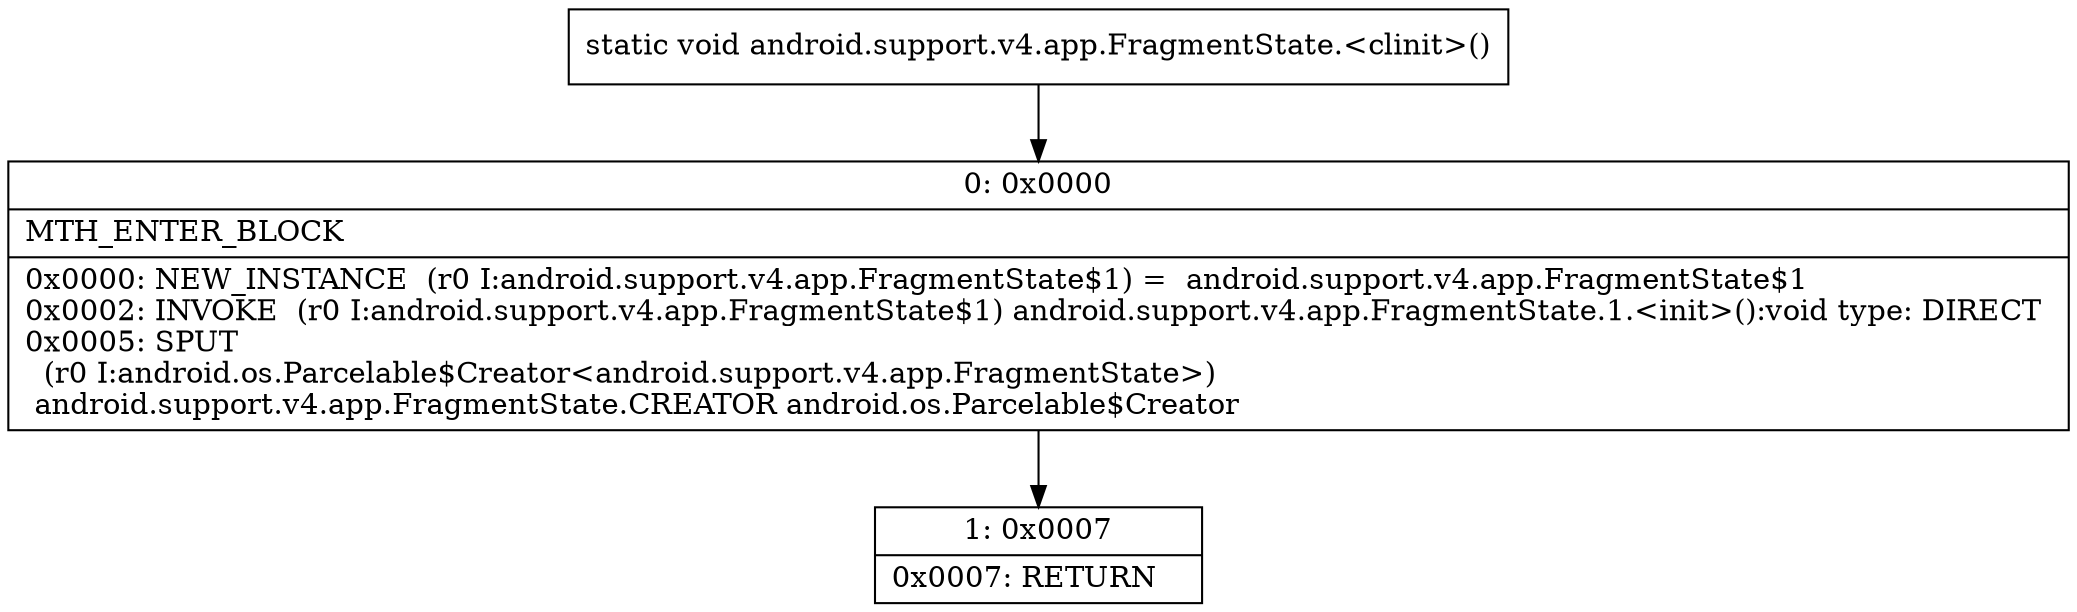 digraph "CFG forandroid.support.v4.app.FragmentState.\<clinit\>()V" {
Node_0 [shape=record,label="{0\:\ 0x0000|MTH_ENTER_BLOCK\l|0x0000: NEW_INSTANCE  (r0 I:android.support.v4.app.FragmentState$1) =  android.support.v4.app.FragmentState$1 \l0x0002: INVOKE  (r0 I:android.support.v4.app.FragmentState$1) android.support.v4.app.FragmentState.1.\<init\>():void type: DIRECT \l0x0005: SPUT  \l  (r0 I:android.os.Parcelable$Creator\<android.support.v4.app.FragmentState\>)\l android.support.v4.app.FragmentState.CREATOR android.os.Parcelable$Creator \l}"];
Node_1 [shape=record,label="{1\:\ 0x0007|0x0007: RETURN   \l}"];
MethodNode[shape=record,label="{static void android.support.v4.app.FragmentState.\<clinit\>() }"];
MethodNode -> Node_0;
Node_0 -> Node_1;
}

